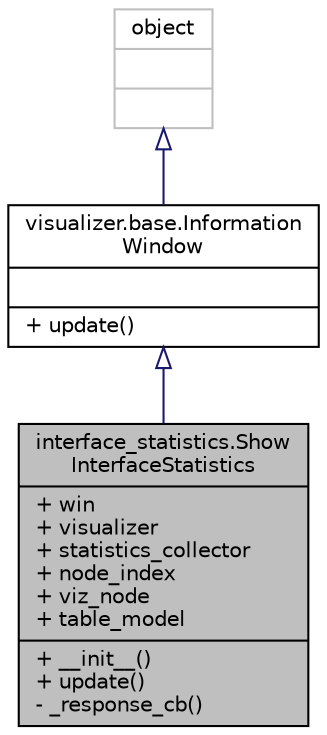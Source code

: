 digraph "interface_statistics.ShowInterfaceStatistics"
{
  edge [fontname="Helvetica",fontsize="10",labelfontname="Helvetica",labelfontsize="10"];
  node [fontname="Helvetica",fontsize="10",shape=record];
  Node1 [label="{interface_statistics.Show\lInterfaceStatistics\n|+ win\l+ visualizer\l+ statistics_collector\l+ node_index\l+ viz_node\l+ table_model\l|+ __init__()\l+ update()\l- _response_cb()\l}",height=0.2,width=0.4,color="black", fillcolor="grey75", style="filled", fontcolor="black"];
  Node2 -> Node1 [dir="back",color="midnightblue",fontsize="10",style="solid",arrowtail="onormal"];
  Node2 [label="{visualizer.base.Information\lWindow\n||+ update()\l}",height=0.2,width=0.4,color="black", fillcolor="white", style="filled",URL="$df/db1/classvisualizer_1_1base_1_1InformationWindow.html",tooltip="InformationWindow class. "];
  Node3 -> Node2 [dir="back",color="midnightblue",fontsize="10",style="solid",arrowtail="onormal"];
  Node3 [label="{object\n||}",height=0.2,width=0.4,color="grey75", fillcolor="white", style="filled"];
}
